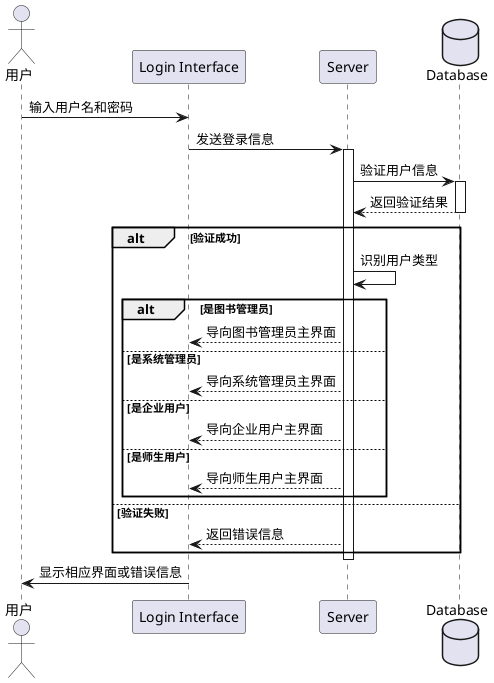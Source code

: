 @startuml
actor User as "用户"
participant "Login Interface" as Login
participant "Server" as Server
database "Database" as DB

User -> Login : 输入用户名和密码
Login -> Server : 发送登录信息
activate Server

Server -> DB : 验证用户信息
activate DB
DB --> Server : 返回验证结果
deactivate DB

alt 验证成功
    Server -> Server : 识别用户类型
    alt 是图书管理员
        Server --> Login : 导向图书管理员主界面
    else 是系统管理员
        Server --> Login : 导向系统管理员主界面
    else 是企业用户
        Server --> Login : 导向企业用户主界面
    else 是师生用户
        Server --> Login : 导向师生用户主界面
    end
else 验证失败
    Server --> Login : 返回错误信息
end

deactivate Server
Login -> User : 显示相应界面或错误信息
@enduml
